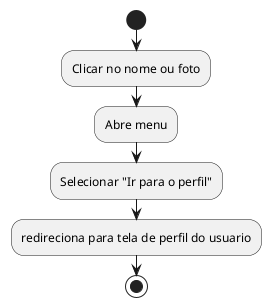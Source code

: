 @startuml
|Usuário|
start

:Clicar no nome ou foto;
:Abre menu;
:Selecionar "Ir para o perfil";
:redireciona para tela de perfil do usuario;

stop
@enduml